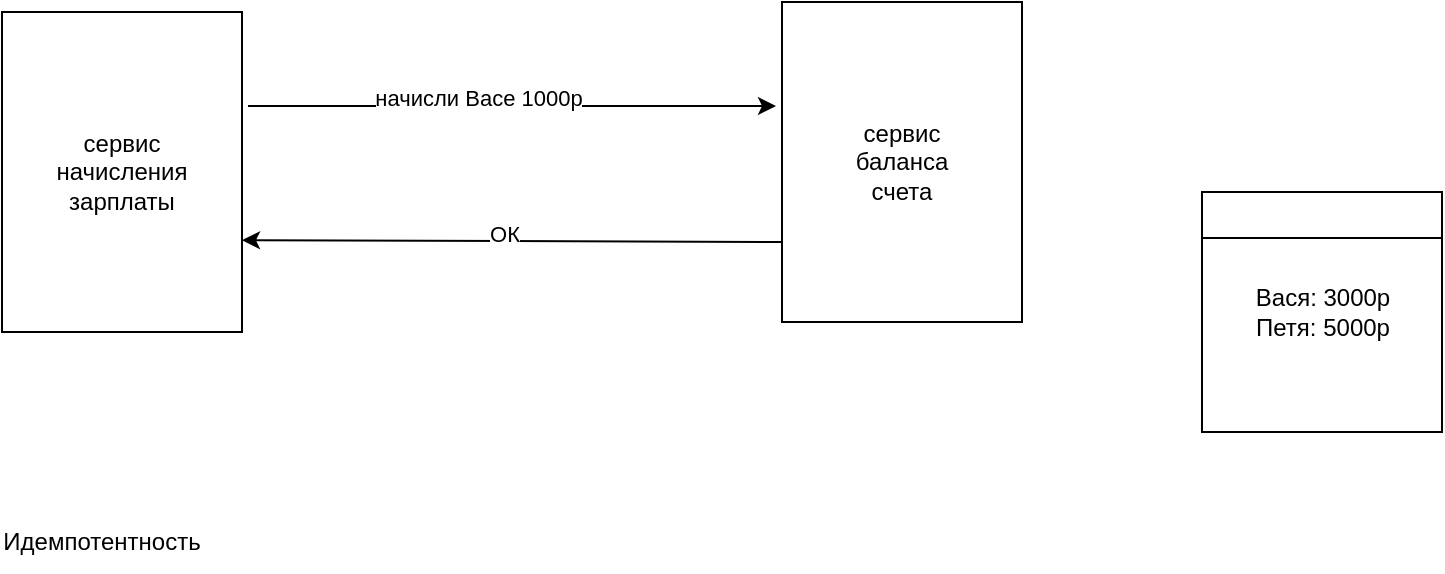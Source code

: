 <mxfile version="23.1.2" type="device">
  <diagram name="Страница — 1" id="dM3AfT1WyVOprbuM8Jss">
    <mxGraphModel dx="1186" dy="587" grid="1" gridSize="10" guides="1" tooltips="1" connect="1" arrows="1" fold="1" page="1" pageScale="1" pageWidth="827" pageHeight="1169" math="0" shadow="0">
      <root>
        <mxCell id="0" />
        <mxCell id="1" parent="0" />
        <mxCell id="RZTCDoElQKVI6Fpp8qqM-1" value="сервис&lt;br&gt;начисления&lt;br&gt;зарплаты" style="rounded=0;whiteSpace=wrap;html=1;" parent="1" vertex="1">
          <mxGeometry x="210" y="240" width="120" height="160" as="geometry" />
        </mxCell>
        <mxCell id="39ODRyy2BGMzOKPrw9XJ-1" value="сервис&lt;br&gt;баланса&lt;br&gt;счета" style="rounded=0;whiteSpace=wrap;html=1;" parent="1" vertex="1">
          <mxGeometry x="600" y="235" width="120" height="160" as="geometry" />
        </mxCell>
        <mxCell id="39ODRyy2BGMzOKPrw9XJ-2" value="" style="endArrow=classic;html=1;rounded=0;exitX=1.025;exitY=0.294;exitDx=0;exitDy=0;exitPerimeter=0;entryX=-0.025;entryY=0.325;entryDx=0;entryDy=0;entryPerimeter=0;" parent="1" source="RZTCDoElQKVI6Fpp8qqM-1" target="39ODRyy2BGMzOKPrw9XJ-1" edge="1">
          <mxGeometry width="50" height="50" relative="1" as="geometry">
            <mxPoint x="340" y="380" as="sourcePoint" />
            <mxPoint x="390" y="330" as="targetPoint" />
          </mxGeometry>
        </mxCell>
        <mxCell id="39ODRyy2BGMzOKPrw9XJ-3" value="начисли Васе 1000р" style="edgeLabel;html=1;align=center;verticalAlign=middle;resizable=0;points=[];" parent="39ODRyy2BGMzOKPrw9XJ-2" vertex="1" connectable="0">
          <mxGeometry x="-0.379" y="4" relative="1" as="geometry">
            <mxPoint x="33" as="offset" />
          </mxGeometry>
        </mxCell>
        <mxCell id="39ODRyy2BGMzOKPrw9XJ-4" value="" style="endArrow=classic;html=1;rounded=0;exitX=0;exitY=0.75;exitDx=0;exitDy=0;entryX=1;entryY=0.713;entryDx=0;entryDy=0;entryPerimeter=0;" parent="1" source="39ODRyy2BGMzOKPrw9XJ-1" target="RZTCDoElQKVI6Fpp8qqM-1" edge="1">
          <mxGeometry width="50" height="50" relative="1" as="geometry">
            <mxPoint x="340" y="380" as="sourcePoint" />
            <mxPoint x="390" y="330" as="targetPoint" />
          </mxGeometry>
        </mxCell>
        <mxCell id="39ODRyy2BGMzOKPrw9XJ-5" value="ОК" style="edgeLabel;html=1;align=center;verticalAlign=middle;resizable=0;points=[];" parent="39ODRyy2BGMzOKPrw9XJ-4" vertex="1" connectable="0">
          <mxGeometry x="0.089" y="1" relative="1" as="geometry">
            <mxPoint x="8" y="-5" as="offset" />
          </mxGeometry>
        </mxCell>
        <mxCell id="39ODRyy2BGMzOKPrw9XJ-6" value="" style="swimlane;whiteSpace=wrap;html=1;" parent="1" vertex="1">
          <mxGeometry x="810" y="330" width="120" height="120" as="geometry" />
        </mxCell>
        <mxCell id="39ODRyy2BGMzOKPrw9XJ-7" value="Вася: 3000р&lt;br&gt;Петя: 5000р" style="text;html=1;align=center;verticalAlign=middle;resizable=0;points=[];autosize=1;strokeColor=none;fillColor=none;" parent="39ODRyy2BGMzOKPrw9XJ-6" vertex="1">
          <mxGeometry x="15" y="40" width="90" height="40" as="geometry" />
        </mxCell>
        <mxCell id="14aWJMj2_3uWb7lB3Rds-1" value="Идемпотентность" style="text;html=1;strokeColor=none;fillColor=none;align=center;verticalAlign=middle;whiteSpace=wrap;rounded=0;" vertex="1" parent="1">
          <mxGeometry x="230" y="490" width="60" height="30" as="geometry" />
        </mxCell>
      </root>
    </mxGraphModel>
  </diagram>
</mxfile>
